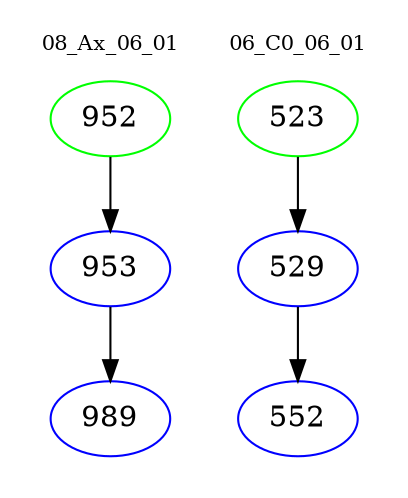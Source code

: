 digraph{
subgraph cluster_0 {
color = white
label = "08_Ax_06_01";
fontsize=10;
T0_952 [label="952", color="green"]
T0_952 -> T0_953 [color="black"]
T0_953 [label="953", color="blue"]
T0_953 -> T0_989 [color="black"]
T0_989 [label="989", color="blue"]
}
subgraph cluster_1 {
color = white
label = "06_C0_06_01";
fontsize=10;
T1_523 [label="523", color="green"]
T1_523 -> T1_529 [color="black"]
T1_529 [label="529", color="blue"]
T1_529 -> T1_552 [color="black"]
T1_552 [label="552", color="blue"]
}
}
